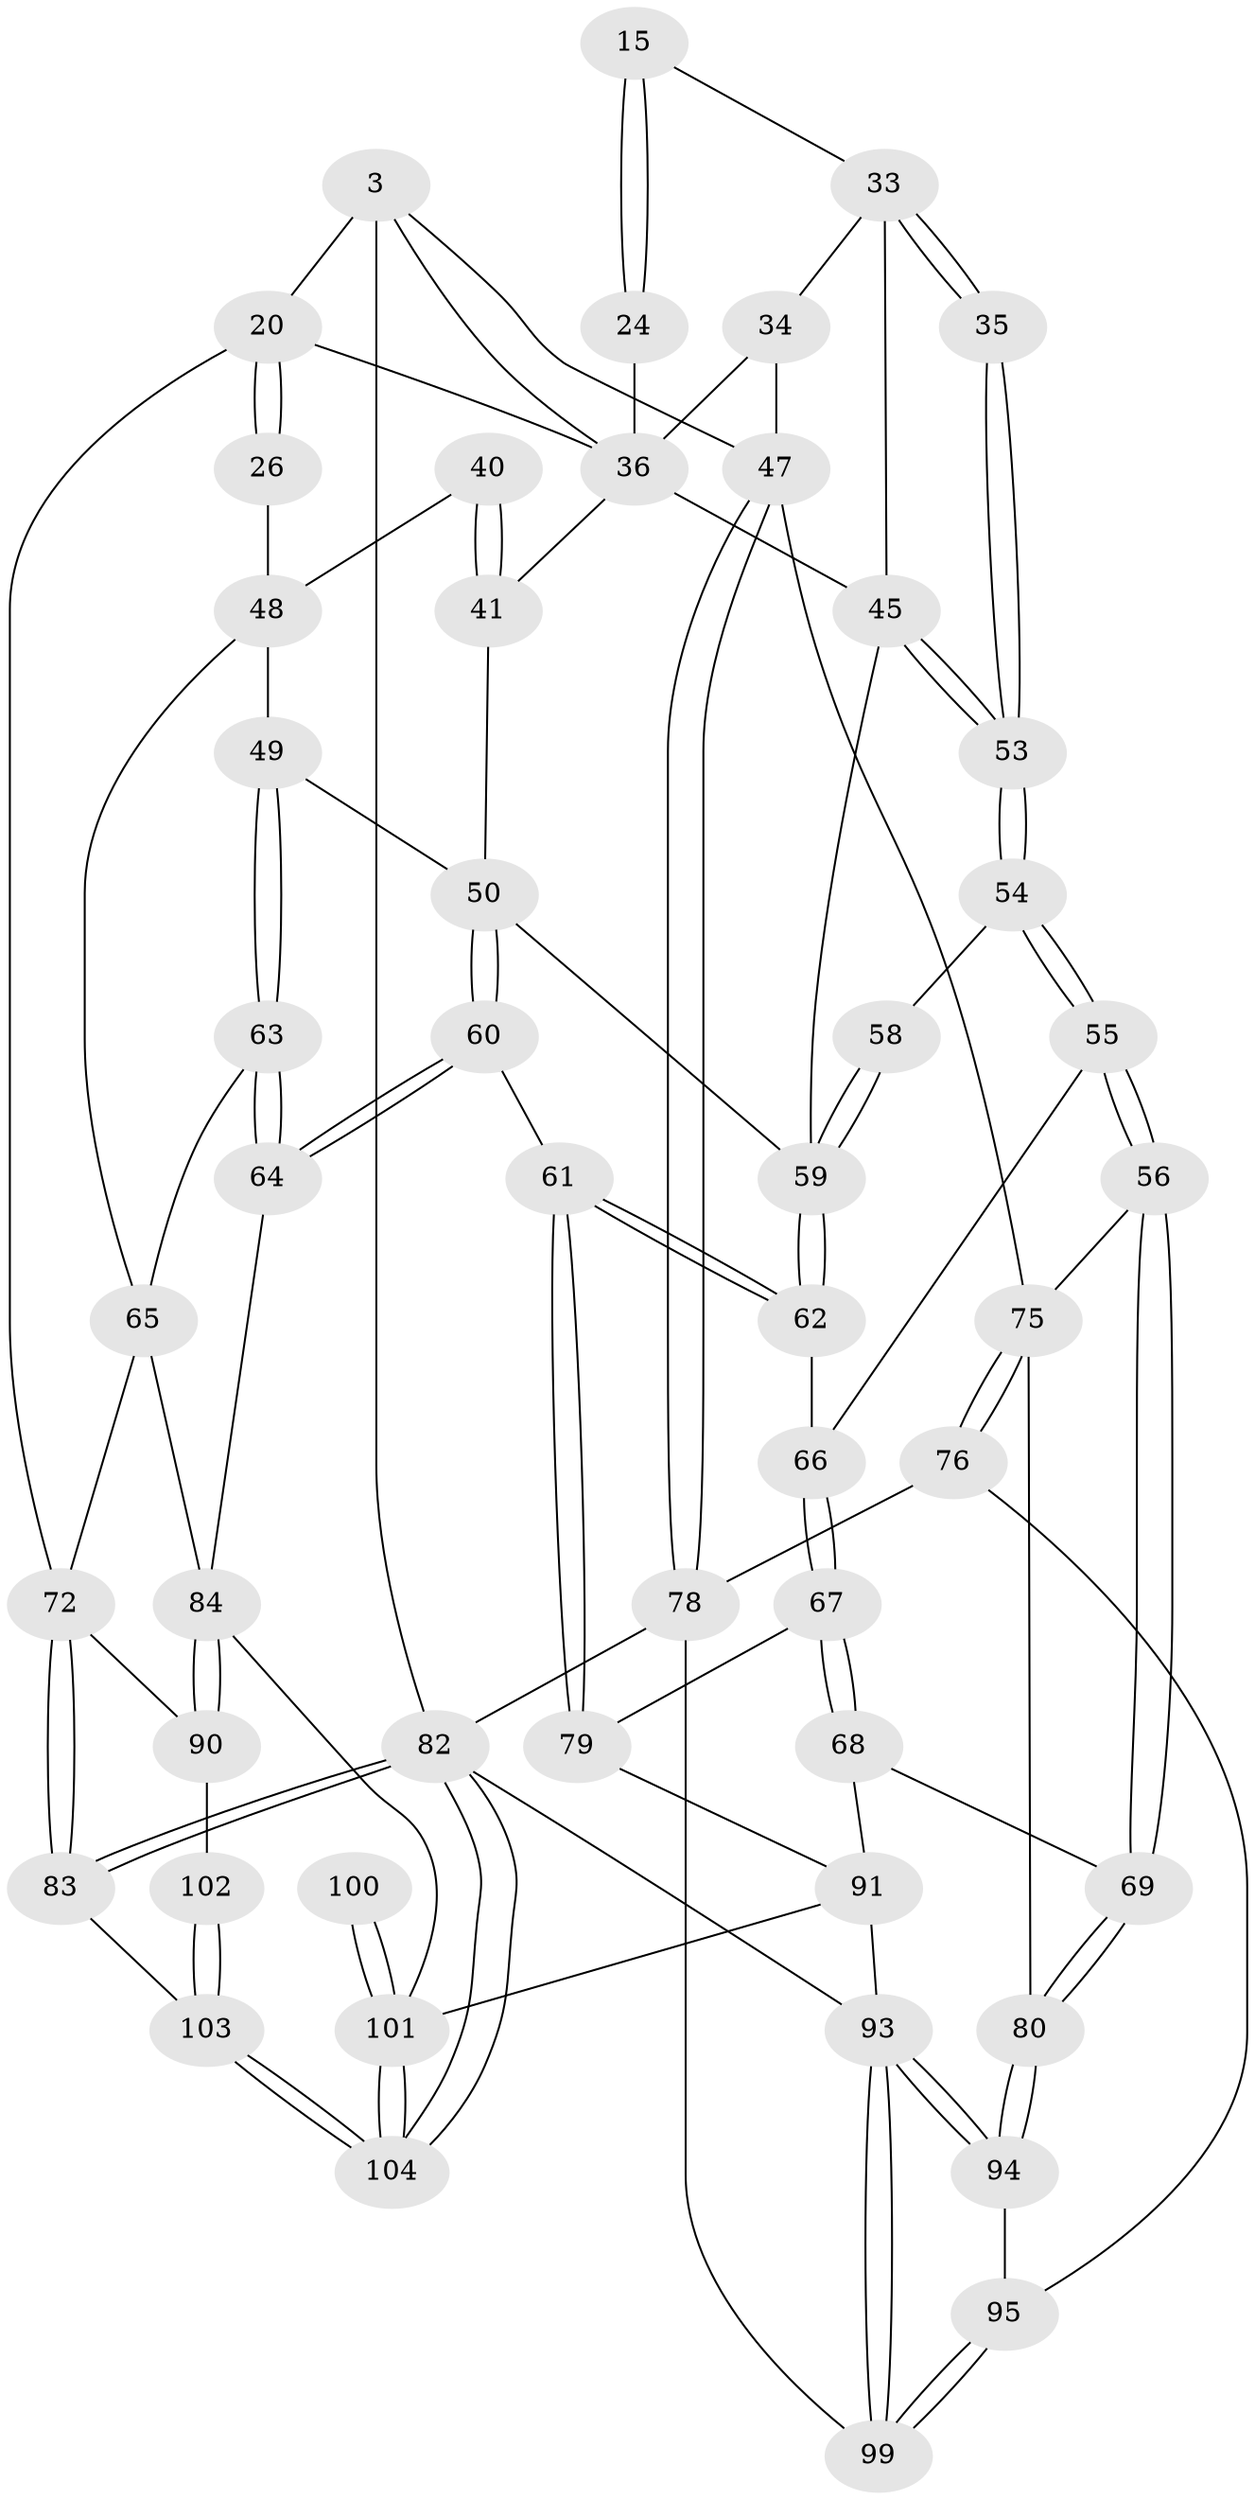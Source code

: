 // original degree distribution, {3: 0.019230769230769232, 6: 0.23076923076923078, 5: 0.5, 4: 0.25}
// Generated by graph-tools (version 1.1) at 2025/00/03/09/25 05:00:55]
// undirected, 52 vertices, 119 edges
graph export_dot {
graph [start="1"]
  node [color=gray90,style=filled];
  3 [pos="+0+0",super="+2"];
  15 [pos="+0.4244407600259264+0.20831347953856683"];
  20 [pos="+0.7862002168629882+0.21504399648498776",super="+8+14"];
  24 [pos="+0.510469407221653+0.2684256141935233",super="+23+12"];
  26 [pos="+0.8720334568443164+0.2946337395984012"];
  33 [pos="+0.21821420089829616+0.3076332300998186",super="+32"];
  34 [pos="+0.1575005465305486+0.3383438916931896",super="+29"];
  35 [pos="+0.30279566714502293+0.3731155758434313"];
  36 [pos="+0.6262120098762294+0.29897262585325796",super="+30+25"];
  40 [pos="+0.7013859291771833+0.35722971693181504"];
  41 [pos="+0.6393356981794143+0.4349537622188274",super="+38+37"];
  45 [pos="+0.5026517521990213+0.3621523551459778",super="+31"];
  47 [pos="+0+0.48723670632953947",super="+28+27+46"];
  48 [pos="+0.819619513267927+0.3683668349931787",super="+39"];
  49 [pos="+0.6553060088042895+0.4730959141286885"];
  50 [pos="+0.6521904198248758+0.4716988892636032",super="+42"];
  53 [pos="+0.32072928397234934+0.4962330851162906"];
  54 [pos="+0.32021168072638206+0.5073529611754978"];
  55 [pos="+0.2987550083114521+0.530891069113474"];
  56 [pos="+0.2274801483540743+0.5934612913381624"];
  58 [pos="+0.3382217762749916+0.5105744517047666"];
  59 [pos="+0.5132747929264257+0.6004210281290012",super="+43+44"];
  60 [pos="+0.6101095204605727+0.6980884671179088"];
  61 [pos="+0.5403750425961292+0.6826564747225344"];
  62 [pos="+0.5136777491511464+0.6059810028978848"];
  63 [pos="+0.7508754759616069+0.555511977163908"];
  64 [pos="+0.6268014965973169+0.7036019459756699"];
  65 [pos="+0.7885551883788269+0.5639689917619563",super="+52"];
  66 [pos="+0.41510384159135594+0.638773964234303"];
  67 [pos="+0.37799513597441237+0.6862351697813971"];
  68 [pos="+0.2648754233855357+0.7190508357920457"];
  69 [pos="+0.2578370201933888+0.7161070325182181"];
  72 [pos="+1+0.7261610917900551",super="+51"];
  75 [pos="+0.043828235364118735+0.7547837983117539",super="+57"];
  76 [pos="+0+0.8053165475776998"];
  78 [pos="+0+0.8308277706244621",super="+77"];
  79 [pos="+0.514507036902654+0.7124686982932312"];
  80 [pos="+0.20756386954920666+0.7741129007398354"];
  82 [pos="+1+1",super="+81"];
  83 [pos="+1+0.7316160304278294"];
  84 [pos="+0.7152844901253234+0.8460601907417732",super="+71+70"];
  90 [pos="+0.897132623436936+0.911017150775644",super="+74"];
  91 [pos="+0.2716886116275311+1",super="+89+88"];
  93 [pos="+0.24673488031517332+1",super="+92"];
  94 [pos="+0.19466221955909052+0.827370657064619"];
  95 [pos="+0.09919269570921943+0.8559799006938098"];
  99 [pos="+0.07211966919289668+0.9494565239317934"];
  100 [pos="+0.47665188594604074+1"];
  101 [pos="+0.7268509896883658+1",super="+85+86+96+98"];
  102 [pos="+0.9001978740455449+0.9136677864658621"];
  103 [pos="+0.8942692393616175+1"];
  104 [pos="+0.8239274304861675+1"];
  3 -- 82 [weight=2];
  3 -- 47;
  3 -- 20 [weight=2];
  3 -- 36;
  15 -- 24 [weight=2];
  15 -- 24;
  15 -- 33;
  20 -- 26 [weight=2];
  20 -- 26;
  20 -- 36 [weight=2];
  20 -- 72;
  24 -- 36 [weight=4];
  26 -- 48;
  33 -- 34 [weight=2];
  33 -- 35 [weight=2];
  33 -- 35;
  33 -- 45;
  34 -- 47 [weight=3];
  34 -- 36;
  35 -- 53;
  35 -- 53;
  36 -- 41 [weight=2];
  36 -- 45;
  40 -- 41 [weight=2];
  40 -- 41;
  40 -- 48;
  41 -- 50;
  45 -- 53;
  45 -- 53;
  45 -- 59;
  47 -- 78;
  47 -- 78;
  47 -- 75;
  48 -- 49;
  48 -- 65;
  49 -- 50;
  49 -- 63;
  49 -- 63;
  50 -- 60;
  50 -- 60;
  50 -- 59;
  53 -- 54;
  53 -- 54;
  54 -- 55;
  54 -- 55;
  54 -- 58;
  55 -- 56;
  55 -- 56;
  55 -- 66;
  56 -- 69;
  56 -- 69;
  56 -- 75;
  58 -- 59 [weight=2];
  58 -- 59;
  59 -- 62;
  59 -- 62;
  60 -- 61;
  60 -- 64;
  60 -- 64;
  61 -- 62;
  61 -- 62;
  61 -- 79;
  61 -- 79;
  62 -- 66;
  63 -- 64;
  63 -- 64;
  63 -- 65;
  64 -- 84;
  65 -- 84;
  65 -- 72;
  66 -- 67;
  66 -- 67;
  67 -- 68;
  67 -- 68;
  67 -- 79;
  68 -- 69;
  68 -- 91;
  69 -- 80;
  69 -- 80;
  72 -- 83;
  72 -- 83;
  72 -- 90;
  75 -- 76;
  75 -- 76;
  75 -- 80;
  76 -- 95;
  76 -- 78;
  78 -- 82;
  78 -- 99;
  79 -- 91;
  80 -- 94;
  80 -- 94;
  82 -- 83;
  82 -- 83;
  82 -- 104;
  82 -- 104;
  82 -- 93;
  83 -- 103;
  84 -- 90 [weight=2];
  84 -- 90;
  84 -- 101;
  90 -- 102 [weight=2];
  91 -- 101 [weight=3];
  91 -- 93;
  93 -- 94;
  93 -- 94;
  93 -- 99;
  93 -- 99;
  94 -- 95;
  95 -- 99;
  95 -- 99;
  100 -- 101 [weight=3];
  100 -- 101;
  101 -- 104;
  101 -- 104;
  102 -- 103;
  102 -- 103;
  103 -- 104;
  103 -- 104;
}
